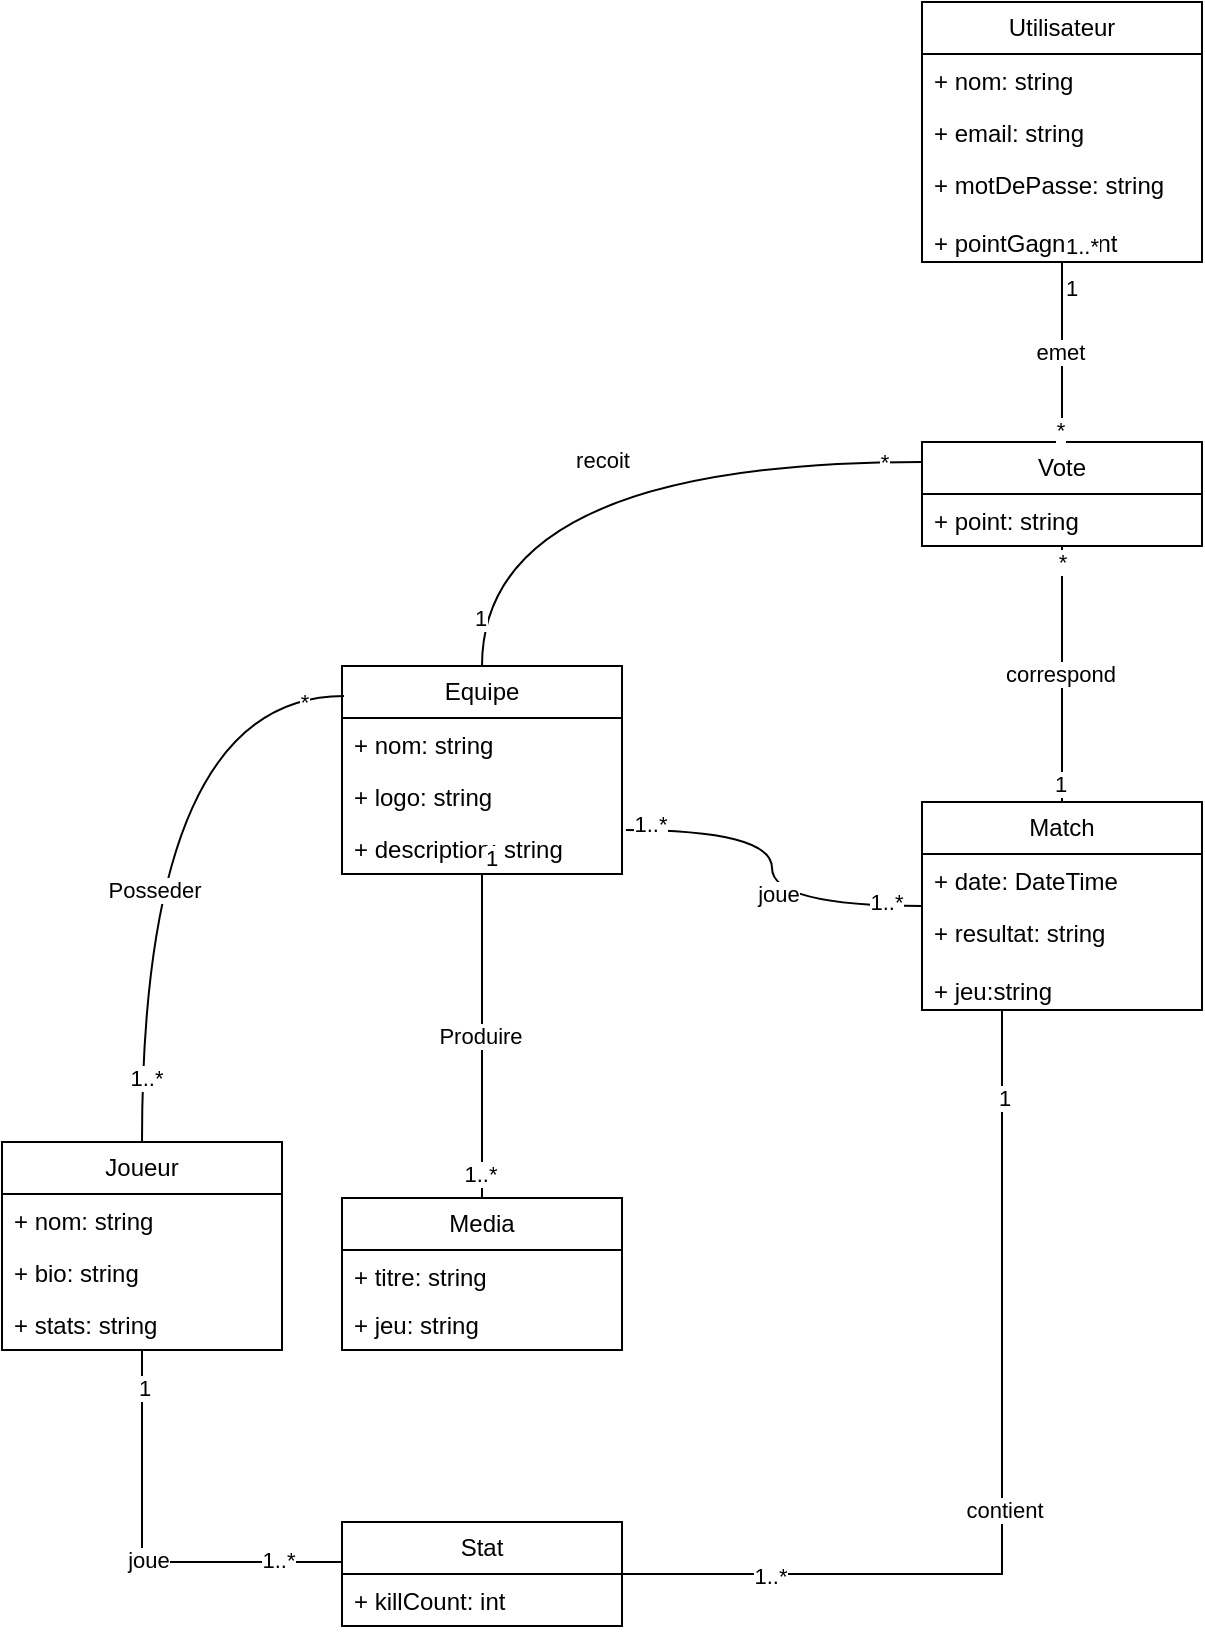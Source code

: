 <mxfile version="28.1.2">
  <diagram name="Page-1" id="9nMIIP1QH6qpiv-QMpXF">
    <mxGraphModel dx="1426" dy="777" grid="1" gridSize="10" guides="1" tooltips="1" connect="1" arrows="1" fold="1" page="1" pageScale="1" pageWidth="850" pageHeight="1100" math="0" shadow="0">
      <root>
        <mxCell id="0" />
        <mxCell id="1" parent="0" />
        <mxCell id="fLMtnPAfjm_Q9jWdmwn--1" value="Equipe" style="swimlane;fontStyle=0;childLayout=stackLayout;horizontal=1;startSize=26;fillColor=none;horizontalStack=0;resizeParent=1;resizeParentMax=0;resizeLast=0;collapsible=1;marginBottom=0;whiteSpace=wrap;html=1;" vertex="1" parent="1">
          <mxGeometry x="420" y="422" width="140" height="104" as="geometry" />
        </mxCell>
        <mxCell id="fLMtnPAfjm_Q9jWdmwn--2" value="+ nom: string" style="text;strokeColor=none;fillColor=none;align=left;verticalAlign=top;spacingLeft=4;spacingRight=4;overflow=hidden;rotatable=0;points=[[0,0.5],[1,0.5]];portConstraint=eastwest;whiteSpace=wrap;html=1;" vertex="1" parent="fLMtnPAfjm_Q9jWdmwn--1">
          <mxGeometry y="26" width="140" height="26" as="geometry" />
        </mxCell>
        <mxCell id="fLMtnPAfjm_Q9jWdmwn--3" value="+ logo: string" style="text;strokeColor=none;fillColor=none;align=left;verticalAlign=top;spacingLeft=4;spacingRight=4;overflow=hidden;rotatable=0;points=[[0,0.5],[1,0.5]];portConstraint=eastwest;whiteSpace=wrap;html=1;" vertex="1" parent="fLMtnPAfjm_Q9jWdmwn--1">
          <mxGeometry y="52" width="140" height="26" as="geometry" />
        </mxCell>
        <mxCell id="fLMtnPAfjm_Q9jWdmwn--4" value="+ description: string" style="text;strokeColor=none;fillColor=none;align=left;verticalAlign=top;spacingLeft=4;spacingRight=4;overflow=hidden;rotatable=0;points=[[0,0.5],[1,0.5]];portConstraint=eastwest;whiteSpace=wrap;html=1;" vertex="1" parent="fLMtnPAfjm_Q9jWdmwn--1">
          <mxGeometry y="78" width="140" height="26" as="geometry" />
        </mxCell>
        <mxCell id="fLMtnPAfjm_Q9jWdmwn--5" value="Joueur" style="swimlane;fontStyle=0;childLayout=stackLayout;horizontal=1;startSize=26;fillColor=none;horizontalStack=0;resizeParent=1;resizeParentMax=0;resizeLast=0;collapsible=1;marginBottom=0;whiteSpace=wrap;html=1;" vertex="1" parent="1">
          <mxGeometry x="250" y="660" width="140" height="104" as="geometry" />
        </mxCell>
        <mxCell id="fLMtnPAfjm_Q9jWdmwn--6" value="+ nom: string" style="text;strokeColor=none;fillColor=none;align=left;verticalAlign=top;spacingLeft=4;spacingRight=4;overflow=hidden;rotatable=0;points=[[0,0.5],[1,0.5]];portConstraint=eastwest;whiteSpace=wrap;html=1;" vertex="1" parent="fLMtnPAfjm_Q9jWdmwn--5">
          <mxGeometry y="26" width="140" height="26" as="geometry" />
        </mxCell>
        <mxCell id="fLMtnPAfjm_Q9jWdmwn--7" value="+ bio: string" style="text;strokeColor=none;fillColor=none;align=left;verticalAlign=top;spacingLeft=4;spacingRight=4;overflow=hidden;rotatable=0;points=[[0,0.5],[1,0.5]];portConstraint=eastwest;whiteSpace=wrap;html=1;" vertex="1" parent="fLMtnPAfjm_Q9jWdmwn--5">
          <mxGeometry y="52" width="140" height="26" as="geometry" />
        </mxCell>
        <mxCell id="fLMtnPAfjm_Q9jWdmwn--8" value="+ stats: string" style="text;strokeColor=none;fillColor=none;align=left;verticalAlign=top;spacingLeft=4;spacingRight=4;overflow=hidden;rotatable=0;points=[[0,0.5],[1,0.5]];portConstraint=eastwest;whiteSpace=wrap;html=1;" vertex="1" parent="fLMtnPAfjm_Q9jWdmwn--5">
          <mxGeometry y="78" width="140" height="26" as="geometry" />
        </mxCell>
        <mxCell id="fLMtnPAfjm_Q9jWdmwn--9" value="Match" style="swimlane;fontStyle=0;childLayout=stackLayout;horizontal=1;startSize=26;fillColor=none;horizontalStack=0;resizeParent=1;resizeParentMax=0;resizeLast=0;collapsible=1;marginBottom=0;whiteSpace=wrap;html=1;" vertex="1" parent="1">
          <mxGeometry x="710" y="490" width="140" height="104" as="geometry" />
        </mxCell>
        <mxCell id="fLMtnPAfjm_Q9jWdmwn--10" value="+ date: DateTime" style="text;strokeColor=none;fillColor=none;align=left;verticalAlign=top;spacingLeft=4;spacingRight=4;overflow=hidden;rotatable=0;points=[[0,0.5],[1,0.5]];portConstraint=eastwest;whiteSpace=wrap;html=1;" vertex="1" parent="fLMtnPAfjm_Q9jWdmwn--9">
          <mxGeometry y="26" width="140" height="26" as="geometry" />
        </mxCell>
        <mxCell id="fLMtnPAfjm_Q9jWdmwn--11" value="+ resultat: string&lt;div&gt;&lt;br&gt;&lt;/div&gt;&lt;div&gt;+ jeu:string&lt;/div&gt;" style="text;strokeColor=none;fillColor=none;align=left;verticalAlign=top;spacingLeft=4;spacingRight=4;overflow=hidden;rotatable=0;points=[[0,0.5],[1,0.5]];portConstraint=eastwest;whiteSpace=wrap;html=1;" vertex="1" parent="fLMtnPAfjm_Q9jWdmwn--9">
          <mxGeometry y="52" width="140" height="52" as="geometry" />
        </mxCell>
        <mxCell id="fLMtnPAfjm_Q9jWdmwn--12" value="" style="endArrow=none;endFill=1;html=1;edgeStyle=orthogonalEdgeStyle;align=left;verticalAlign=top;rounded=0;curved=1;exitX=0.007;exitY=0.144;exitDx=0;exitDy=0;exitPerimeter=0;startFill=0;" edge="1" parent="1" source="fLMtnPAfjm_Q9jWdmwn--1" target="fLMtnPAfjm_Q9jWdmwn--5">
          <mxGeometry x="-1" relative="1" as="geometry">
            <mxPoint x="770" y="950" as="sourcePoint" />
            <mxPoint x="970" y="950" as="targetPoint" />
          </mxGeometry>
        </mxCell>
        <mxCell id="fLMtnPAfjm_Q9jWdmwn--13" value="*" style="edgeLabel;html=1;align=center;verticalAlign=middle;resizable=0;points=[];" vertex="1" connectable="0" parent="fLMtnPAfjm_Q9jWdmwn--12">
          <mxGeometry x="-0.872" y="3" relative="1" as="geometry">
            <mxPoint as="offset" />
          </mxGeometry>
        </mxCell>
        <mxCell id="fLMtnPAfjm_Q9jWdmwn--14" value="1..*" style="edgeLabel;html=1;align=center;verticalAlign=middle;resizable=0;points=[];" vertex="1" connectable="0" parent="fLMtnPAfjm_Q9jWdmwn--12">
          <mxGeometry x="0.804" y="2" relative="1" as="geometry">
            <mxPoint as="offset" />
          </mxGeometry>
        </mxCell>
        <mxCell id="fLMtnPAfjm_Q9jWdmwn--15" value="Posseder" style="edgeLabel;html=1;align=center;verticalAlign=middle;resizable=0;points=[];" vertex="1" connectable="0" parent="fLMtnPAfjm_Q9jWdmwn--12">
          <mxGeometry x="0.218" y="6" relative="1" as="geometry">
            <mxPoint as="offset" />
          </mxGeometry>
        </mxCell>
        <mxCell id="fLMtnPAfjm_Q9jWdmwn--16" value="" style="endArrow=none;endFill=1;html=1;edgeStyle=orthogonalEdgeStyle;align=left;verticalAlign=top;rounded=0;startFill=0;" edge="1" parent="1" source="fLMtnPAfjm_Q9jWdmwn--5" target="fLMtnPAfjm_Q9jWdmwn--41">
          <mxGeometry x="-1" relative="1" as="geometry">
            <mxPoint x="760" y="920" as="sourcePoint" />
            <mxPoint x="450" y="850" as="targetPoint" />
            <Array as="points">
              <mxPoint x="320" y="870" />
            </Array>
          </mxGeometry>
        </mxCell>
        <mxCell id="fLMtnPAfjm_Q9jWdmwn--17" value="joue" style="edgeLabel;html=1;align=center;verticalAlign=middle;resizable=0;points=[];" vertex="1" connectable="0" parent="fLMtnPAfjm_Q9jWdmwn--16">
          <mxGeometry x="0.057" y="1" relative="1" as="geometry">
            <mxPoint as="offset" />
          </mxGeometry>
        </mxCell>
        <mxCell id="fLMtnPAfjm_Q9jWdmwn--18" value="1..*" style="edgeLabel;html=1;align=center;verticalAlign=middle;resizable=0;points=[];" vertex="1" connectable="0" parent="fLMtnPAfjm_Q9jWdmwn--16">
          <mxGeometry x="0.686" y="1" relative="1" as="geometry">
            <mxPoint as="offset" />
          </mxGeometry>
        </mxCell>
        <mxCell id="fLMtnPAfjm_Q9jWdmwn--19" value="1" style="edgeLabel;html=1;align=center;verticalAlign=middle;resizable=0;points=[];" vertex="1" connectable="0" parent="fLMtnPAfjm_Q9jWdmwn--16">
          <mxGeometry x="-0.814" y="1" relative="1" as="geometry">
            <mxPoint as="offset" />
          </mxGeometry>
        </mxCell>
        <mxCell id="fLMtnPAfjm_Q9jWdmwn--20" value="Media" style="swimlane;fontStyle=0;childLayout=stackLayout;horizontal=1;startSize=26;fillColor=none;horizontalStack=0;resizeParent=1;resizeParentMax=0;resizeLast=0;collapsible=1;marginBottom=0;whiteSpace=wrap;html=1;" vertex="1" parent="1">
          <mxGeometry x="420" y="688" width="140" height="76" as="geometry" />
        </mxCell>
        <mxCell id="fLMtnPAfjm_Q9jWdmwn--21" value="+ titre: string" style="text;strokeColor=none;fillColor=none;align=left;verticalAlign=top;spacingLeft=4;spacingRight=4;overflow=hidden;rotatable=0;points=[[0,0.5],[1,0.5]];portConstraint=eastwest;whiteSpace=wrap;html=1;" vertex="1" parent="fLMtnPAfjm_Q9jWdmwn--20">
          <mxGeometry y="26" width="140" height="24" as="geometry" />
        </mxCell>
        <mxCell id="fLMtnPAfjm_Q9jWdmwn--22" value="+ jeu: string" style="text;strokeColor=none;fillColor=none;align=left;verticalAlign=top;spacingLeft=4;spacingRight=4;overflow=hidden;rotatable=0;points=[[0,0.5],[1,0.5]];portConstraint=eastwest;whiteSpace=wrap;html=1;" vertex="1" parent="fLMtnPAfjm_Q9jWdmwn--20">
          <mxGeometry y="50" width="140" height="26" as="geometry" />
        </mxCell>
        <mxCell id="fLMtnPAfjm_Q9jWdmwn--23" value="" style="endArrow=none;endFill=1;html=1;edgeStyle=orthogonalEdgeStyle;align=left;verticalAlign=top;rounded=0;startFill=0;" edge="1" parent="1" source="fLMtnPAfjm_Q9jWdmwn--1" target="fLMtnPAfjm_Q9jWdmwn--20">
          <mxGeometry x="-1" relative="1" as="geometry">
            <mxPoint x="770" y="780" as="sourcePoint" />
            <mxPoint x="930" y="780" as="targetPoint" />
          </mxGeometry>
        </mxCell>
        <mxCell id="fLMtnPAfjm_Q9jWdmwn--24" value="1" style="edgeLabel;resizable=0;html=1;align=left;verticalAlign=bottom;" connectable="0" vertex="1" parent="fLMtnPAfjm_Q9jWdmwn--23">
          <mxGeometry x="-1" relative="1" as="geometry" />
        </mxCell>
        <mxCell id="fLMtnPAfjm_Q9jWdmwn--25" value="Produire" style="edgeLabel;html=1;align=center;verticalAlign=middle;resizable=0;points=[];" vertex="1" connectable="0" parent="fLMtnPAfjm_Q9jWdmwn--23">
          <mxGeometry x="-0.007" y="-1" relative="1" as="geometry">
            <mxPoint as="offset" />
          </mxGeometry>
        </mxCell>
        <mxCell id="fLMtnPAfjm_Q9jWdmwn--26" value="1..*" style="edgeLabel;html=1;align=center;verticalAlign=middle;resizable=0;points=[];" vertex="1" connectable="0" parent="fLMtnPAfjm_Q9jWdmwn--23">
          <mxGeometry x="0.852" y="-1" relative="1" as="geometry">
            <mxPoint as="offset" />
          </mxGeometry>
        </mxCell>
        <mxCell id="fLMtnPAfjm_Q9jWdmwn--27" value="Utilisateur" style="swimlane;fontStyle=0;childLayout=stackLayout;horizontal=1;startSize=26;fillColor=none;horizontalStack=0;resizeParent=1;resizeParentMax=0;resizeLast=0;collapsible=1;marginBottom=0;whiteSpace=wrap;html=1;" vertex="1" parent="1">
          <mxGeometry x="710" y="90" width="140" height="130" as="geometry" />
        </mxCell>
        <mxCell id="fLMtnPAfjm_Q9jWdmwn--28" value="+ nom: string" style="text;strokeColor=none;fillColor=none;align=left;verticalAlign=top;spacingLeft=4;spacingRight=4;overflow=hidden;rotatable=0;points=[[0,0.5],[1,0.5]];portConstraint=eastwest;whiteSpace=wrap;html=1;" vertex="1" parent="fLMtnPAfjm_Q9jWdmwn--27">
          <mxGeometry y="26" width="140" height="26" as="geometry" />
        </mxCell>
        <mxCell id="fLMtnPAfjm_Q9jWdmwn--29" value="+ email: string" style="text;strokeColor=none;fillColor=none;align=left;verticalAlign=top;spacingLeft=4;spacingRight=4;overflow=hidden;rotatable=0;points=[[0,0.5],[1,0.5]];portConstraint=eastwest;whiteSpace=wrap;html=1;" vertex="1" parent="fLMtnPAfjm_Q9jWdmwn--27">
          <mxGeometry y="52" width="140" height="26" as="geometry" />
        </mxCell>
        <mxCell id="fLMtnPAfjm_Q9jWdmwn--30" value="+ motDePasse: string&lt;div&gt;&lt;br&gt;&lt;/div&gt;&lt;div&gt;+ pointGagne: int&lt;div&gt;&lt;br&gt;&lt;/div&gt;&lt;/div&gt;" style="text;strokeColor=none;fillColor=none;align=left;verticalAlign=top;spacingLeft=4;spacingRight=4;overflow=hidden;rotatable=0;points=[[0,0.5],[1,0.5]];portConstraint=eastwest;whiteSpace=wrap;html=1;" vertex="1" parent="fLMtnPAfjm_Q9jWdmwn--27">
          <mxGeometry y="78" width="140" height="52" as="geometry" />
        </mxCell>
        <mxCell id="fLMtnPAfjm_Q9jWdmwn--31" value="" style="endArrow=none;endFill=1;html=1;edgeStyle=orthogonalEdgeStyle;align=left;verticalAlign=top;rounded=0;curved=1;startFill=0;" edge="1" parent="1" source="fLMtnPAfjm_Q9jWdmwn--35" target="fLMtnPAfjm_Q9jWdmwn--1">
          <mxGeometry relative="1" as="geometry">
            <mxPoint x="990" y="630" as="sourcePoint" />
            <mxPoint x="780" y="620" as="targetPoint" />
            <Array as="points">
              <mxPoint x="490" y="320" />
            </Array>
          </mxGeometry>
        </mxCell>
        <mxCell id="fLMtnPAfjm_Q9jWdmwn--32" value="recoit" style="edgeLabel;html=1;align=center;verticalAlign=middle;resizable=0;points=[];" vertex="1" connectable="0" parent="fLMtnPAfjm_Q9jWdmwn--31">
          <mxGeometry x="-0.007" y="-1" relative="1" as="geometry">
            <mxPoint as="offset" />
          </mxGeometry>
        </mxCell>
        <mxCell id="fLMtnPAfjm_Q9jWdmwn--33" value="1" style="edgeLabel;html=1;align=center;verticalAlign=middle;resizable=0;points=[];" vertex="1" connectable="0" parent="fLMtnPAfjm_Q9jWdmwn--31">
          <mxGeometry x="0.852" y="-1" relative="1" as="geometry">
            <mxPoint as="offset" />
          </mxGeometry>
        </mxCell>
        <mxCell id="fLMtnPAfjm_Q9jWdmwn--34" value="*" style="edgeLabel;html=1;align=center;verticalAlign=middle;resizable=0;points=[];" vertex="1" connectable="0" parent="fLMtnPAfjm_Q9jWdmwn--31">
          <mxGeometry x="-0.878" relative="1" as="geometry">
            <mxPoint as="offset" />
          </mxGeometry>
        </mxCell>
        <mxCell id="fLMtnPAfjm_Q9jWdmwn--35" value="Vote" style="swimlane;fontStyle=0;childLayout=stackLayout;horizontal=1;startSize=26;fillColor=none;horizontalStack=0;resizeParent=1;resizeParentMax=0;resizeLast=0;collapsible=1;marginBottom=0;whiteSpace=wrap;html=1;" vertex="1" parent="1">
          <mxGeometry x="709.997" y="310" width="140" height="52" as="geometry" />
        </mxCell>
        <mxCell id="fLMtnPAfjm_Q9jWdmwn--36" value="+ point: string" style="text;strokeColor=none;fillColor=none;align=left;verticalAlign=top;spacingLeft=4;spacingRight=4;overflow=hidden;rotatable=0;points=[[0,0.5],[1,0.5]];portConstraint=eastwest;whiteSpace=wrap;html=1;" vertex="1" parent="fLMtnPAfjm_Q9jWdmwn--35">
          <mxGeometry y="26" width="140" height="26" as="geometry" />
        </mxCell>
        <mxCell id="fLMtnPAfjm_Q9jWdmwn--37" value="1" style="endArrow=none;endFill=1;html=1;edgeStyle=orthogonalEdgeStyle;align=left;verticalAlign=top;rounded=0;startFill=0;" edge="1" parent="1" source="fLMtnPAfjm_Q9jWdmwn--27" target="fLMtnPAfjm_Q9jWdmwn--35">
          <mxGeometry x="-1" relative="1" as="geometry">
            <mxPoint x="800" y="964" as="sourcePoint" />
            <mxPoint x="1150" y="965" as="targetPoint" />
          </mxGeometry>
        </mxCell>
        <mxCell id="fLMtnPAfjm_Q9jWdmwn--38" value="1..*" style="edgeLabel;resizable=0;html=1;align=left;verticalAlign=bottom;" connectable="0" vertex="1" parent="fLMtnPAfjm_Q9jWdmwn--37">
          <mxGeometry x="-1" relative="1" as="geometry" />
        </mxCell>
        <mxCell id="fLMtnPAfjm_Q9jWdmwn--39" value="emet" style="edgeLabel;html=1;align=center;verticalAlign=middle;resizable=0;points=[];" vertex="1" connectable="0" parent="fLMtnPAfjm_Q9jWdmwn--37">
          <mxGeometry x="-0.007" y="-1" relative="1" as="geometry">
            <mxPoint as="offset" />
          </mxGeometry>
        </mxCell>
        <mxCell id="fLMtnPAfjm_Q9jWdmwn--40" value="*" style="edgeLabel;html=1;align=center;verticalAlign=middle;resizable=0;points=[];" vertex="1" connectable="0" parent="fLMtnPAfjm_Q9jWdmwn--37">
          <mxGeometry x="0.852" y="-1" relative="1" as="geometry">
            <mxPoint as="offset" />
          </mxGeometry>
        </mxCell>
        <mxCell id="fLMtnPAfjm_Q9jWdmwn--41" value="Stat" style="swimlane;fontStyle=0;childLayout=stackLayout;horizontal=1;startSize=26;fillColor=none;horizontalStack=0;resizeParent=1;resizeParentMax=0;resizeLast=0;collapsible=1;marginBottom=0;whiteSpace=wrap;html=1;" vertex="1" parent="1">
          <mxGeometry x="420" y="850" width="140" height="52" as="geometry" />
        </mxCell>
        <mxCell id="fLMtnPAfjm_Q9jWdmwn--42" value="+ killCount: int" style="text;strokeColor=none;fillColor=none;align=left;verticalAlign=top;spacingLeft=4;spacingRight=4;overflow=hidden;rotatable=0;points=[[0,0.5],[1,0.5]];portConstraint=eastwest;whiteSpace=wrap;html=1;" vertex="1" parent="fLMtnPAfjm_Q9jWdmwn--41">
          <mxGeometry y="26" width="140" height="26" as="geometry" />
        </mxCell>
        <mxCell id="fLMtnPAfjm_Q9jWdmwn--43" value="" style="endArrow=none;endFill=1;html=1;edgeStyle=orthogonalEdgeStyle;align=left;verticalAlign=top;rounded=0;startFill=0;" edge="1" parent="1" source="fLMtnPAfjm_Q9jWdmwn--9" target="fLMtnPAfjm_Q9jWdmwn--41">
          <mxGeometry relative="1" as="geometry">
            <mxPoint x="360" y="860" as="sourcePoint" />
            <mxPoint x="460" y="966" as="targetPoint" />
            <Array as="points">
              <mxPoint x="750" y="876" />
            </Array>
          </mxGeometry>
        </mxCell>
        <mxCell id="fLMtnPAfjm_Q9jWdmwn--44" value="contient" style="edgeLabel;html=1;align=center;verticalAlign=middle;resizable=0;points=[];" vertex="1" connectable="0" parent="fLMtnPAfjm_Q9jWdmwn--43">
          <mxGeometry x="0.057" y="1" relative="1" as="geometry">
            <mxPoint as="offset" />
          </mxGeometry>
        </mxCell>
        <mxCell id="fLMtnPAfjm_Q9jWdmwn--45" value="1..*" style="edgeLabel;html=1;align=center;verticalAlign=middle;resizable=0;points=[];" vertex="1" connectable="0" parent="fLMtnPAfjm_Q9jWdmwn--43">
          <mxGeometry x="0.686" y="1" relative="1" as="geometry">
            <mxPoint as="offset" />
          </mxGeometry>
        </mxCell>
        <mxCell id="fLMtnPAfjm_Q9jWdmwn--46" value="1" style="edgeLabel;html=1;align=center;verticalAlign=middle;resizable=0;points=[];" vertex="1" connectable="0" parent="fLMtnPAfjm_Q9jWdmwn--43">
          <mxGeometry x="-0.814" y="1" relative="1" as="geometry">
            <mxPoint as="offset" />
          </mxGeometry>
        </mxCell>
        <mxCell id="fLMtnPAfjm_Q9jWdmwn--47" value="" style="endArrow=none;endFill=1;html=1;edgeStyle=orthogonalEdgeStyle;align=left;verticalAlign=top;rounded=0;curved=1;startFill=0;exitX=1.014;exitY=1.154;exitDx=0;exitDy=0;exitPerimeter=0;" edge="1" parent="1" source="fLMtnPAfjm_Q9jWdmwn--3" target="fLMtnPAfjm_Q9jWdmwn--9">
          <mxGeometry relative="1" as="geometry">
            <mxPoint x="601" y="640" as="sourcePoint" />
            <mxPoint x="640" y="620" as="targetPoint" />
          </mxGeometry>
        </mxCell>
        <mxCell id="fLMtnPAfjm_Q9jWdmwn--48" value="1..*" style="edgeLabel;html=1;align=center;verticalAlign=middle;resizable=0;points=[];" vertex="1" connectable="0" parent="fLMtnPAfjm_Q9jWdmwn--47">
          <mxGeometry x="-0.872" y="3" relative="1" as="geometry">
            <mxPoint as="offset" />
          </mxGeometry>
        </mxCell>
        <mxCell id="fLMtnPAfjm_Q9jWdmwn--49" value="1..*" style="edgeLabel;html=1;align=center;verticalAlign=middle;resizable=0;points=[];" vertex="1" connectable="0" parent="fLMtnPAfjm_Q9jWdmwn--47">
          <mxGeometry x="0.804" y="2" relative="1" as="geometry">
            <mxPoint as="offset" />
          </mxGeometry>
        </mxCell>
        <mxCell id="fLMtnPAfjm_Q9jWdmwn--50" value="joue" style="edgeLabel;html=1;align=center;verticalAlign=middle;resizable=0;points=[];" vertex="1" connectable="0" parent="fLMtnPAfjm_Q9jWdmwn--47">
          <mxGeometry x="0.218" y="6" relative="1" as="geometry">
            <mxPoint as="offset" />
          </mxGeometry>
        </mxCell>
        <mxCell id="fLMtnPAfjm_Q9jWdmwn--51" value="" style="endArrow=none;endFill=1;html=1;edgeStyle=orthogonalEdgeStyle;align=left;verticalAlign=top;rounded=0;curved=1;startFill=0;" edge="1" parent="1" source="fLMtnPAfjm_Q9jWdmwn--35" target="fLMtnPAfjm_Q9jWdmwn--9">
          <mxGeometry relative="1" as="geometry">
            <mxPoint x="800" y="320" as="sourcePoint" />
            <mxPoint x="580" y="422" as="targetPoint" />
          </mxGeometry>
        </mxCell>
        <mxCell id="fLMtnPAfjm_Q9jWdmwn--52" value="correspond" style="edgeLabel;html=1;align=center;verticalAlign=middle;resizable=0;points=[];" vertex="1" connectable="0" parent="fLMtnPAfjm_Q9jWdmwn--51">
          <mxGeometry x="-0.007" y="-1" relative="1" as="geometry">
            <mxPoint as="offset" />
          </mxGeometry>
        </mxCell>
        <mxCell id="fLMtnPAfjm_Q9jWdmwn--53" value="1" style="edgeLabel;html=1;align=center;verticalAlign=middle;resizable=0;points=[];" vertex="1" connectable="0" parent="fLMtnPAfjm_Q9jWdmwn--51">
          <mxGeometry x="0.852" y="-1" relative="1" as="geometry">
            <mxPoint as="offset" />
          </mxGeometry>
        </mxCell>
        <mxCell id="fLMtnPAfjm_Q9jWdmwn--54" value="*" style="edgeLabel;html=1;align=center;verticalAlign=middle;resizable=0;points=[];" vertex="1" connectable="0" parent="fLMtnPAfjm_Q9jWdmwn--51">
          <mxGeometry x="-0.878" relative="1" as="geometry">
            <mxPoint as="offset" />
          </mxGeometry>
        </mxCell>
      </root>
    </mxGraphModel>
  </diagram>
</mxfile>
